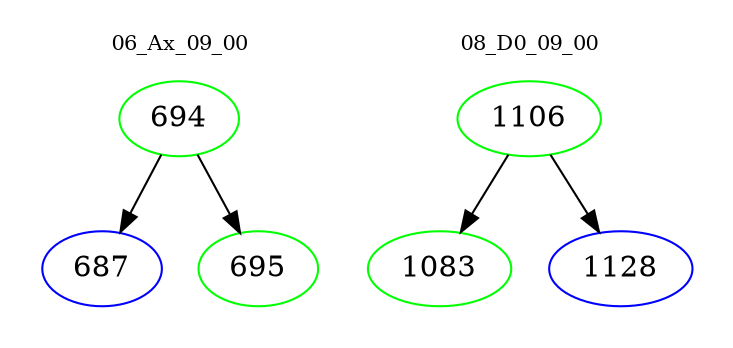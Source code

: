 digraph{
subgraph cluster_0 {
color = white
label = "06_Ax_09_00";
fontsize=10;
T0_694 [label="694", color="green"]
T0_694 -> T0_687 [color="black"]
T0_687 [label="687", color="blue"]
T0_694 -> T0_695 [color="black"]
T0_695 [label="695", color="green"]
}
subgraph cluster_1 {
color = white
label = "08_D0_09_00";
fontsize=10;
T1_1106 [label="1106", color="green"]
T1_1106 -> T1_1083 [color="black"]
T1_1083 [label="1083", color="green"]
T1_1106 -> T1_1128 [color="black"]
T1_1128 [label="1128", color="blue"]
}
}
